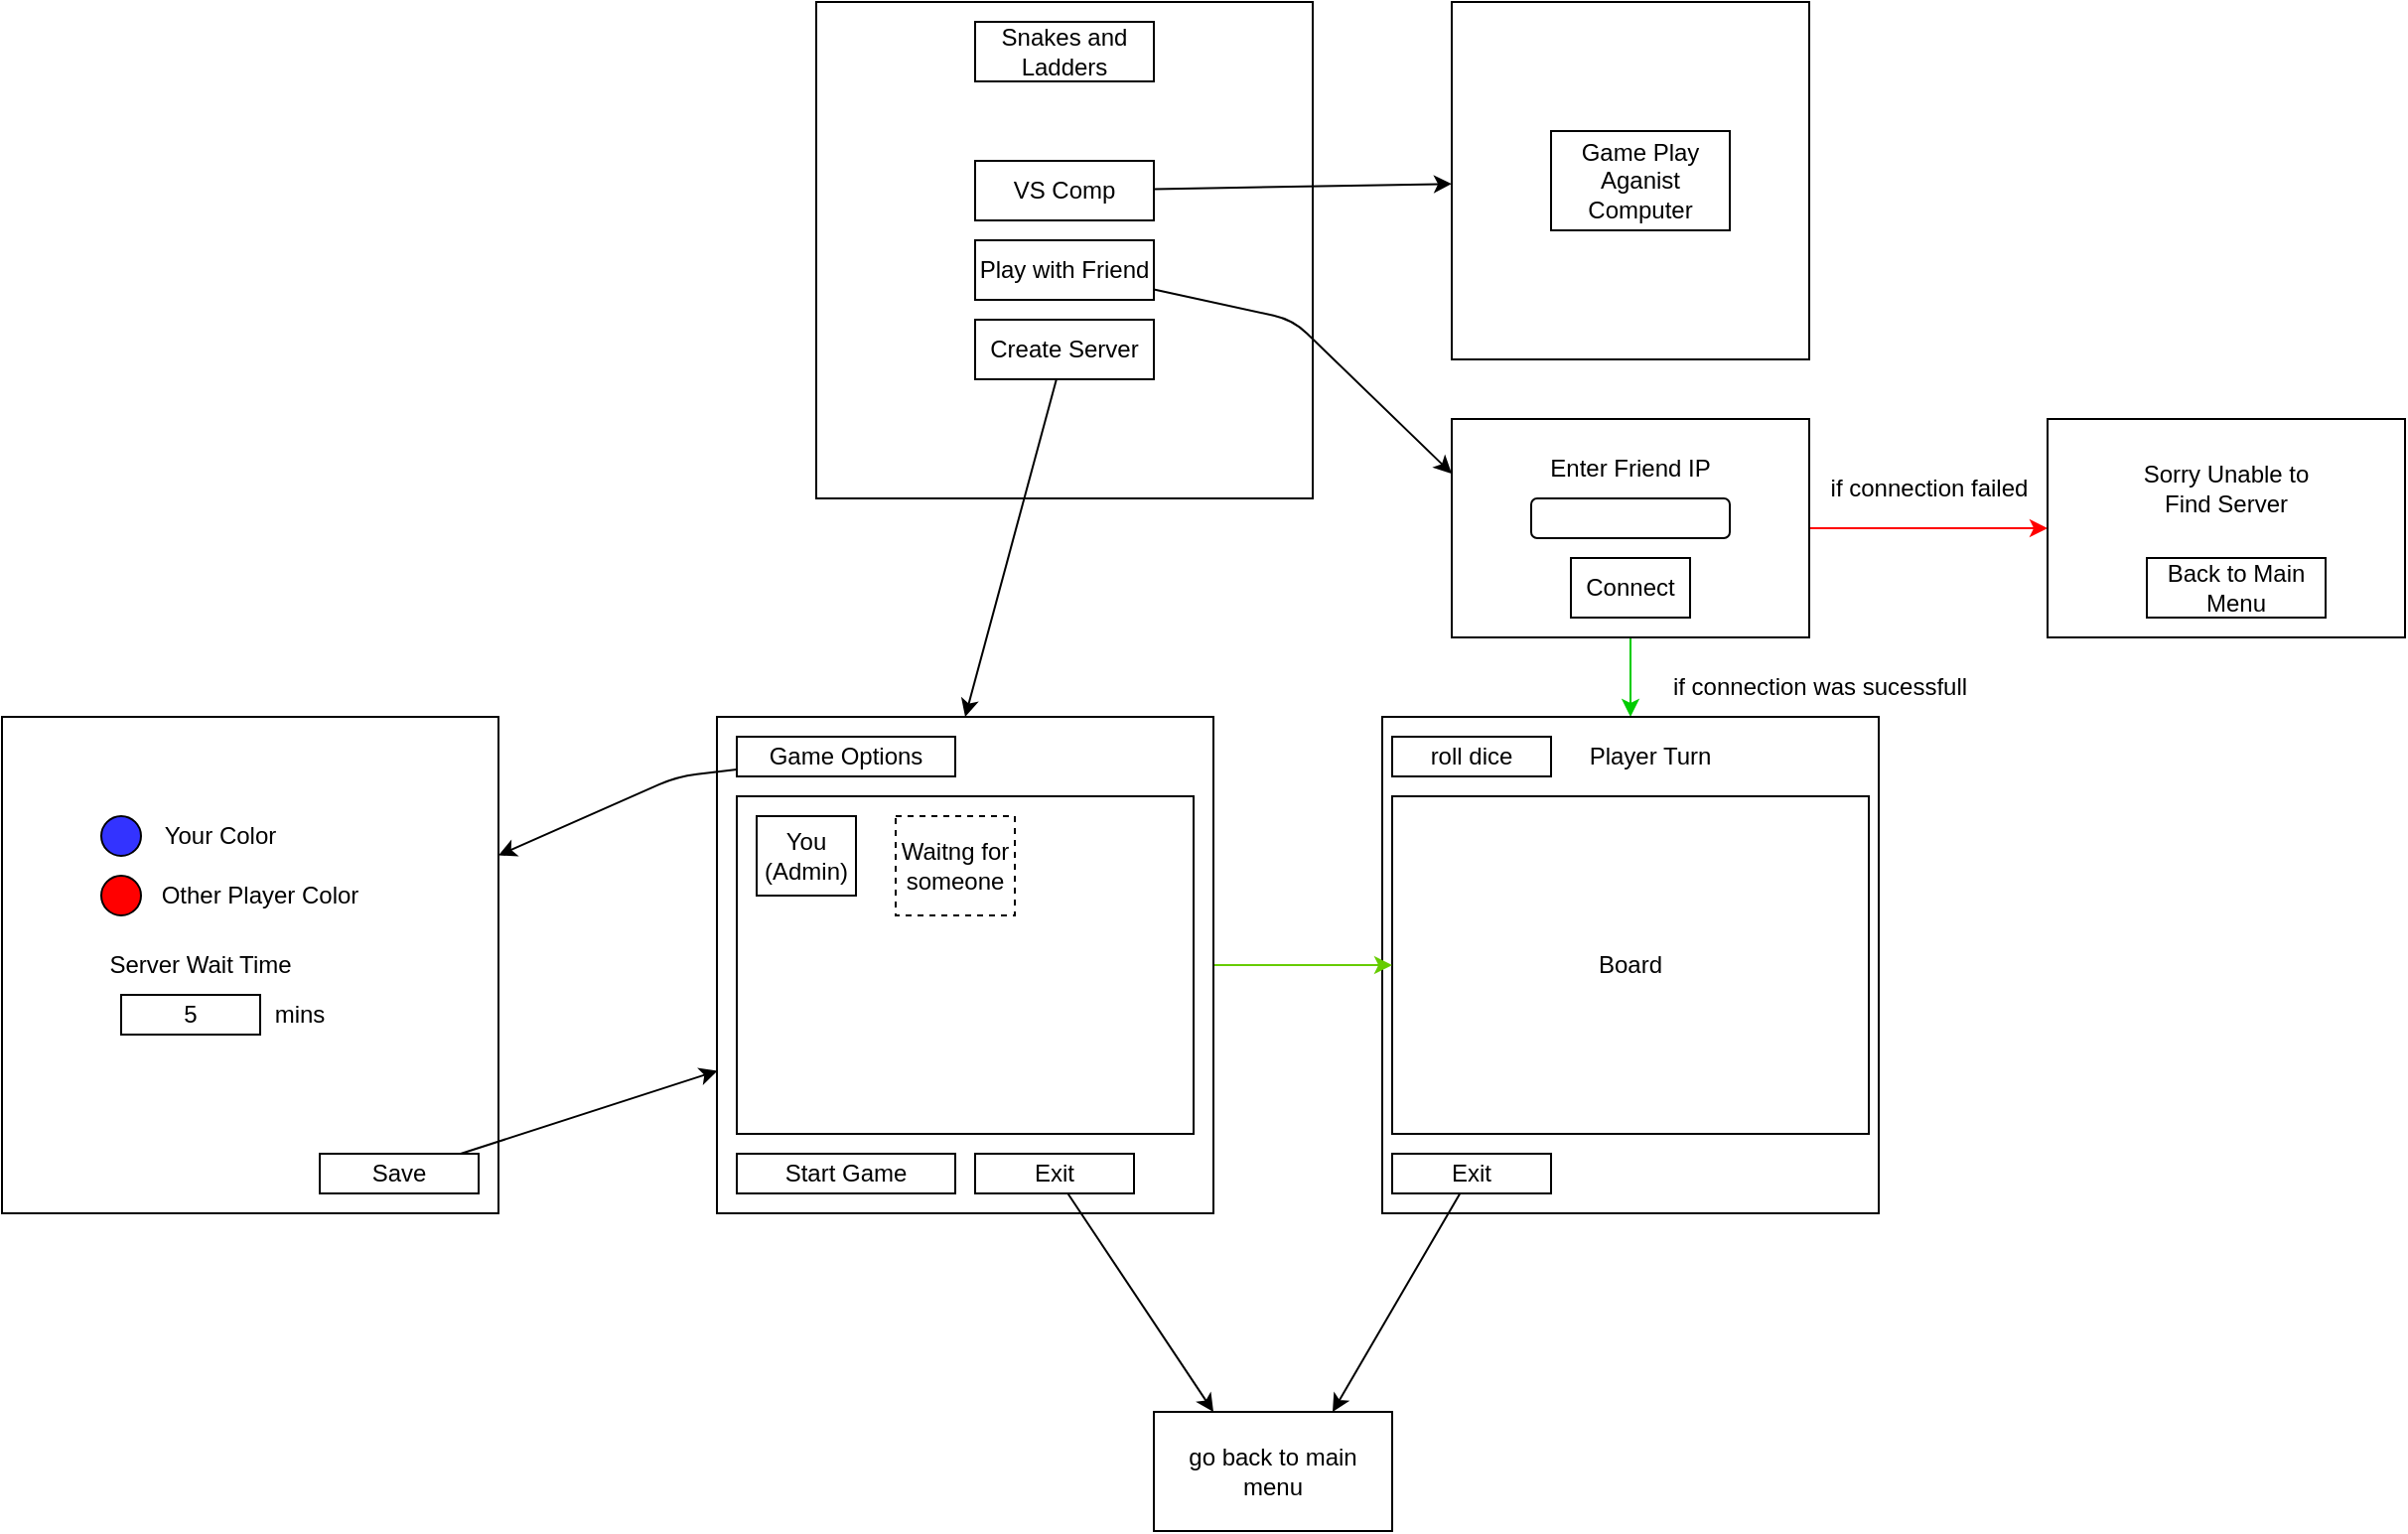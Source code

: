 <mxfile>
    <diagram id="eJ7GpM1VPLYqIbr5BWLI" name="Page-1">
        <mxGraphModel dx="1382" dy="313" grid="1" gridSize="10" guides="1" tooltips="1" connect="1" arrows="1" fold="1" page="1" pageScale="1" pageWidth="850" pageHeight="1100" math="0" shadow="0">
            <root>
                <mxCell id="0"/>
                <mxCell id="1" parent="0"/>
                <mxCell id="2" value="" style="whiteSpace=wrap;html=1;aspect=fixed;" vertex="1" parent="1">
                    <mxGeometry x="90" y="30" width="250" height="250" as="geometry"/>
                </mxCell>
                <mxCell id="3" value="Snakes and Ladders" style="rounded=0;whiteSpace=wrap;html=1;" vertex="1" parent="1">
                    <mxGeometry x="170" y="40" width="90" height="30" as="geometry"/>
                </mxCell>
                <mxCell id="10" style="edgeStyle=none;html=1;" edge="1" parent="1" source="4" target="9">
                    <mxGeometry relative="1" as="geometry"/>
                </mxCell>
                <mxCell id="4" value="VS Comp" style="rounded=0;whiteSpace=wrap;html=1;" vertex="1" parent="1">
                    <mxGeometry x="170" y="110" width="90" height="30" as="geometry"/>
                </mxCell>
                <mxCell id="18" style="edgeStyle=none;html=1;entryX=0;entryY=0.25;entryDx=0;entryDy=0;" edge="1" parent="1" source="5" target="14">
                    <mxGeometry relative="1" as="geometry">
                        <Array as="points">
                            <mxPoint x="330" y="190"/>
                        </Array>
                    </mxGeometry>
                </mxCell>
                <mxCell id="5" value="Play with Friend" style="rounded=0;whiteSpace=wrap;html=1;" vertex="1" parent="1">
                    <mxGeometry x="170" y="150" width="90" height="30" as="geometry"/>
                </mxCell>
                <mxCell id="34" style="edgeStyle=none;html=1;entryX=0.5;entryY=0;entryDx=0;entryDy=0;" edge="1" parent="1" source="7" target="33">
                    <mxGeometry relative="1" as="geometry"/>
                </mxCell>
                <mxCell id="7" value="Create Server" style="rounded=0;whiteSpace=wrap;html=1;" vertex="1" parent="1">
                    <mxGeometry x="170" y="190" width="90" height="30" as="geometry"/>
                </mxCell>
                <mxCell id="9" value="" style="whiteSpace=wrap;html=1;aspect=fixed;" vertex="1" parent="1">
                    <mxGeometry x="410" y="30" width="180" height="180" as="geometry"/>
                </mxCell>
                <mxCell id="11" value="Game Play Aganist Computer" style="rounded=0;whiteSpace=wrap;html=1;" vertex="1" parent="1">
                    <mxGeometry x="460" y="95" width="90" height="50" as="geometry"/>
                </mxCell>
                <mxCell id="20" style="edgeStyle=none;html=1;strokeColor=#FF0000;" edge="1" parent="1" source="14" target="19">
                    <mxGeometry relative="1" as="geometry"/>
                </mxCell>
                <mxCell id="25" style="edgeStyle=none;html=1;entryX=0.5;entryY=0;entryDx=0;entryDy=0;strokeColor=#00CC00;" edge="1" parent="1" source="14" target="24">
                    <mxGeometry relative="1" as="geometry"/>
                </mxCell>
                <mxCell id="14" value="" style="rounded=0;whiteSpace=wrap;html=1;" vertex="1" parent="1">
                    <mxGeometry x="410" y="240" width="180" height="110" as="geometry"/>
                </mxCell>
                <mxCell id="15" value="Enter Friend IP" style="text;html=1;align=center;verticalAlign=middle;whiteSpace=wrap;rounded=0;" vertex="1" parent="1">
                    <mxGeometry x="455" y="250" width="90" height="30" as="geometry"/>
                </mxCell>
                <mxCell id="16" value="" style="rounded=1;whiteSpace=wrap;html=1;" vertex="1" parent="1">
                    <mxGeometry x="450" y="280" width="100" height="20" as="geometry"/>
                </mxCell>
                <mxCell id="17" value="Connect" style="rounded=0;whiteSpace=wrap;html=1;" vertex="1" parent="1">
                    <mxGeometry x="470" y="310" width="60" height="30" as="geometry"/>
                </mxCell>
                <mxCell id="19" value="" style="rounded=0;whiteSpace=wrap;html=1;" vertex="1" parent="1">
                    <mxGeometry x="710" y="240" width="180" height="110" as="geometry"/>
                </mxCell>
                <mxCell id="21" value="if connection failed" style="text;html=1;align=center;verticalAlign=middle;resizable=0;points=[];autosize=1;strokeColor=none;fillColor=none;" vertex="1" parent="1">
                    <mxGeometry x="590" y="260" width="120" height="30" as="geometry"/>
                </mxCell>
                <mxCell id="22" value="Sorry Unable to Find Server" style="text;html=1;align=center;verticalAlign=middle;whiteSpace=wrap;rounded=0;" vertex="1" parent="1">
                    <mxGeometry x="755" y="260" width="90" height="30" as="geometry"/>
                </mxCell>
                <mxCell id="23" value="Back to Main Menu" style="rounded=0;whiteSpace=wrap;html=1;" vertex="1" parent="1">
                    <mxGeometry x="760" y="310" width="90" height="30" as="geometry"/>
                </mxCell>
                <mxCell id="24" value="" style="whiteSpace=wrap;html=1;aspect=fixed;" vertex="1" parent="1">
                    <mxGeometry x="375" y="390" width="250" height="250" as="geometry"/>
                </mxCell>
                <mxCell id="26" value="if connection was sucessfull" style="text;html=1;align=center;verticalAlign=middle;resizable=0;points=[];autosize=1;strokeColor=none;fillColor=none;" vertex="1" parent="1">
                    <mxGeometry x="510" y="360" width="170" height="30" as="geometry"/>
                </mxCell>
                <mxCell id="27" value="Board" style="rounded=0;whiteSpace=wrap;html=1;" vertex="1" parent="1">
                    <mxGeometry x="380" y="430" width="240" height="170" as="geometry"/>
                </mxCell>
                <mxCell id="28" value="roll dice" style="rounded=0;whiteSpace=wrap;html=1;" vertex="1" parent="1">
                    <mxGeometry x="380" y="400" width="80" height="20" as="geometry"/>
                </mxCell>
                <mxCell id="29" value="Player Turn" style="text;html=1;align=center;verticalAlign=middle;whiteSpace=wrap;rounded=0;" vertex="1" parent="1">
                    <mxGeometry x="470" y="395" width="80" height="30" as="geometry"/>
                </mxCell>
                <mxCell id="43" style="edgeStyle=none;html=1;entryX=0.75;entryY=0;entryDx=0;entryDy=0;" edge="1" parent="1" source="32" target="45">
                    <mxGeometry relative="1" as="geometry">
                        <mxPoint x="370" y="730" as="targetPoint"/>
                    </mxGeometry>
                </mxCell>
                <mxCell id="32" value="Exit" style="rounded=0;whiteSpace=wrap;html=1;" vertex="1" parent="1">
                    <mxGeometry x="380" y="610" width="80" height="20" as="geometry"/>
                </mxCell>
                <mxCell id="35" style="edgeStyle=none;html=1;entryX=0;entryY=0.5;entryDx=0;entryDy=0;strokeColor=#66CC00;" edge="1" parent="1" source="33" target="27">
                    <mxGeometry relative="1" as="geometry"/>
                </mxCell>
                <mxCell id="33" value="" style="whiteSpace=wrap;html=1;aspect=fixed;" vertex="1" parent="1">
                    <mxGeometry x="40" y="390" width="250" height="250" as="geometry"/>
                </mxCell>
                <mxCell id="37" value="" style="rounded=0;whiteSpace=wrap;html=1;" vertex="1" parent="1">
                    <mxGeometry x="50" y="430" width="230" height="170" as="geometry"/>
                </mxCell>
                <mxCell id="38" value="Start Game" style="rounded=0;whiteSpace=wrap;html=1;" vertex="1" parent="1">
                    <mxGeometry x="50" y="610" width="110" height="20" as="geometry"/>
                </mxCell>
                <mxCell id="39" value="You (Admin)" style="rounded=0;whiteSpace=wrap;html=1;" vertex="1" parent="1">
                    <mxGeometry x="60" y="440" width="50" height="40" as="geometry"/>
                </mxCell>
                <mxCell id="40" value="Waitng for someone" style="rounded=0;whiteSpace=wrap;html=1;dashed=1;" vertex="1" parent="1">
                    <mxGeometry x="130" y="440" width="60" height="50" as="geometry"/>
                </mxCell>
                <mxCell id="42" style="edgeStyle=none;html=1;entryX=0.25;entryY=0;entryDx=0;entryDy=0;" edge="1" parent="1" source="41" target="45">
                    <mxGeometry relative="1" as="geometry">
                        <mxPoint x="280" y="730" as="targetPoint"/>
                    </mxGeometry>
                </mxCell>
                <mxCell id="41" value="Exit" style="rounded=0;whiteSpace=wrap;html=1;" vertex="1" parent="1">
                    <mxGeometry x="170" y="610" width="80" height="20" as="geometry"/>
                </mxCell>
                <mxCell id="45" value="go back to main menu" style="rounded=0;whiteSpace=wrap;html=1;" vertex="1" parent="1">
                    <mxGeometry x="260" y="740" width="120" height="60" as="geometry"/>
                </mxCell>
                <mxCell id="48" style="edgeStyle=none;html=1;" edge="1" parent="1" source="46" target="47">
                    <mxGeometry relative="1" as="geometry">
                        <Array as="points">
                            <mxPoint x="20" y="420"/>
                        </Array>
                    </mxGeometry>
                </mxCell>
                <mxCell id="46" value="Game Options" style="rounded=0;whiteSpace=wrap;html=1;" vertex="1" parent="1">
                    <mxGeometry x="50" y="400" width="110" height="20" as="geometry"/>
                </mxCell>
                <mxCell id="47" value="" style="whiteSpace=wrap;html=1;aspect=fixed;" vertex="1" parent="1">
                    <mxGeometry x="-320" y="390" width="250" height="250" as="geometry"/>
                </mxCell>
                <mxCell id="49" value="" style="ellipse;whiteSpace=wrap;html=1;aspect=fixed;fillColor=#3333FF;" vertex="1" parent="1">
                    <mxGeometry x="-270" y="440" width="20" height="20" as="geometry"/>
                </mxCell>
                <mxCell id="50" value="Your Color" style="text;html=1;align=center;verticalAlign=middle;whiteSpace=wrap;rounded=0;" vertex="1" parent="1">
                    <mxGeometry x="-240" y="435" width="60" height="30" as="geometry"/>
                </mxCell>
                <mxCell id="51" value="" style="ellipse;whiteSpace=wrap;html=1;aspect=fixed;fillColor=#FF0000;" vertex="1" parent="1">
                    <mxGeometry x="-270" y="470" width="20" height="20" as="geometry"/>
                </mxCell>
                <mxCell id="52" value="Other Player Color" style="text;html=1;align=center;verticalAlign=middle;whiteSpace=wrap;rounded=0;" vertex="1" parent="1">
                    <mxGeometry x="-260" y="465" width="140" height="30" as="geometry"/>
                </mxCell>
                <mxCell id="53" value="Save" style="rounded=0;whiteSpace=wrap;html=1;" vertex="1" parent="1">
                    <mxGeometry x="-160" y="610" width="80" height="20" as="geometry"/>
                </mxCell>
                <mxCell id="54" style="edgeStyle=none;html=1;entryX=0.001;entryY=0.713;entryDx=0;entryDy=0;entryPerimeter=0;" edge="1" parent="1" source="53" target="33">
                    <mxGeometry relative="1" as="geometry"/>
                </mxCell>
                <mxCell id="55" value="Server Wait Time" style="text;html=1;align=center;verticalAlign=middle;whiteSpace=wrap;rounded=0;" vertex="1" parent="1">
                    <mxGeometry x="-280" y="500" width="120" height="30" as="geometry"/>
                </mxCell>
                <mxCell id="56" value="5" style="rounded=0;whiteSpace=wrap;html=1;align=center;" vertex="1" parent="1">
                    <mxGeometry x="-260" y="530" width="70" height="20" as="geometry"/>
                </mxCell>
                <mxCell id="57" value="mins" style="text;html=1;align=center;verticalAlign=middle;whiteSpace=wrap;rounded=0;" vertex="1" parent="1">
                    <mxGeometry x="-200" y="525" width="60" height="30" as="geometry"/>
                </mxCell>
            </root>
        </mxGraphModel>
    </diagram>
</mxfile>